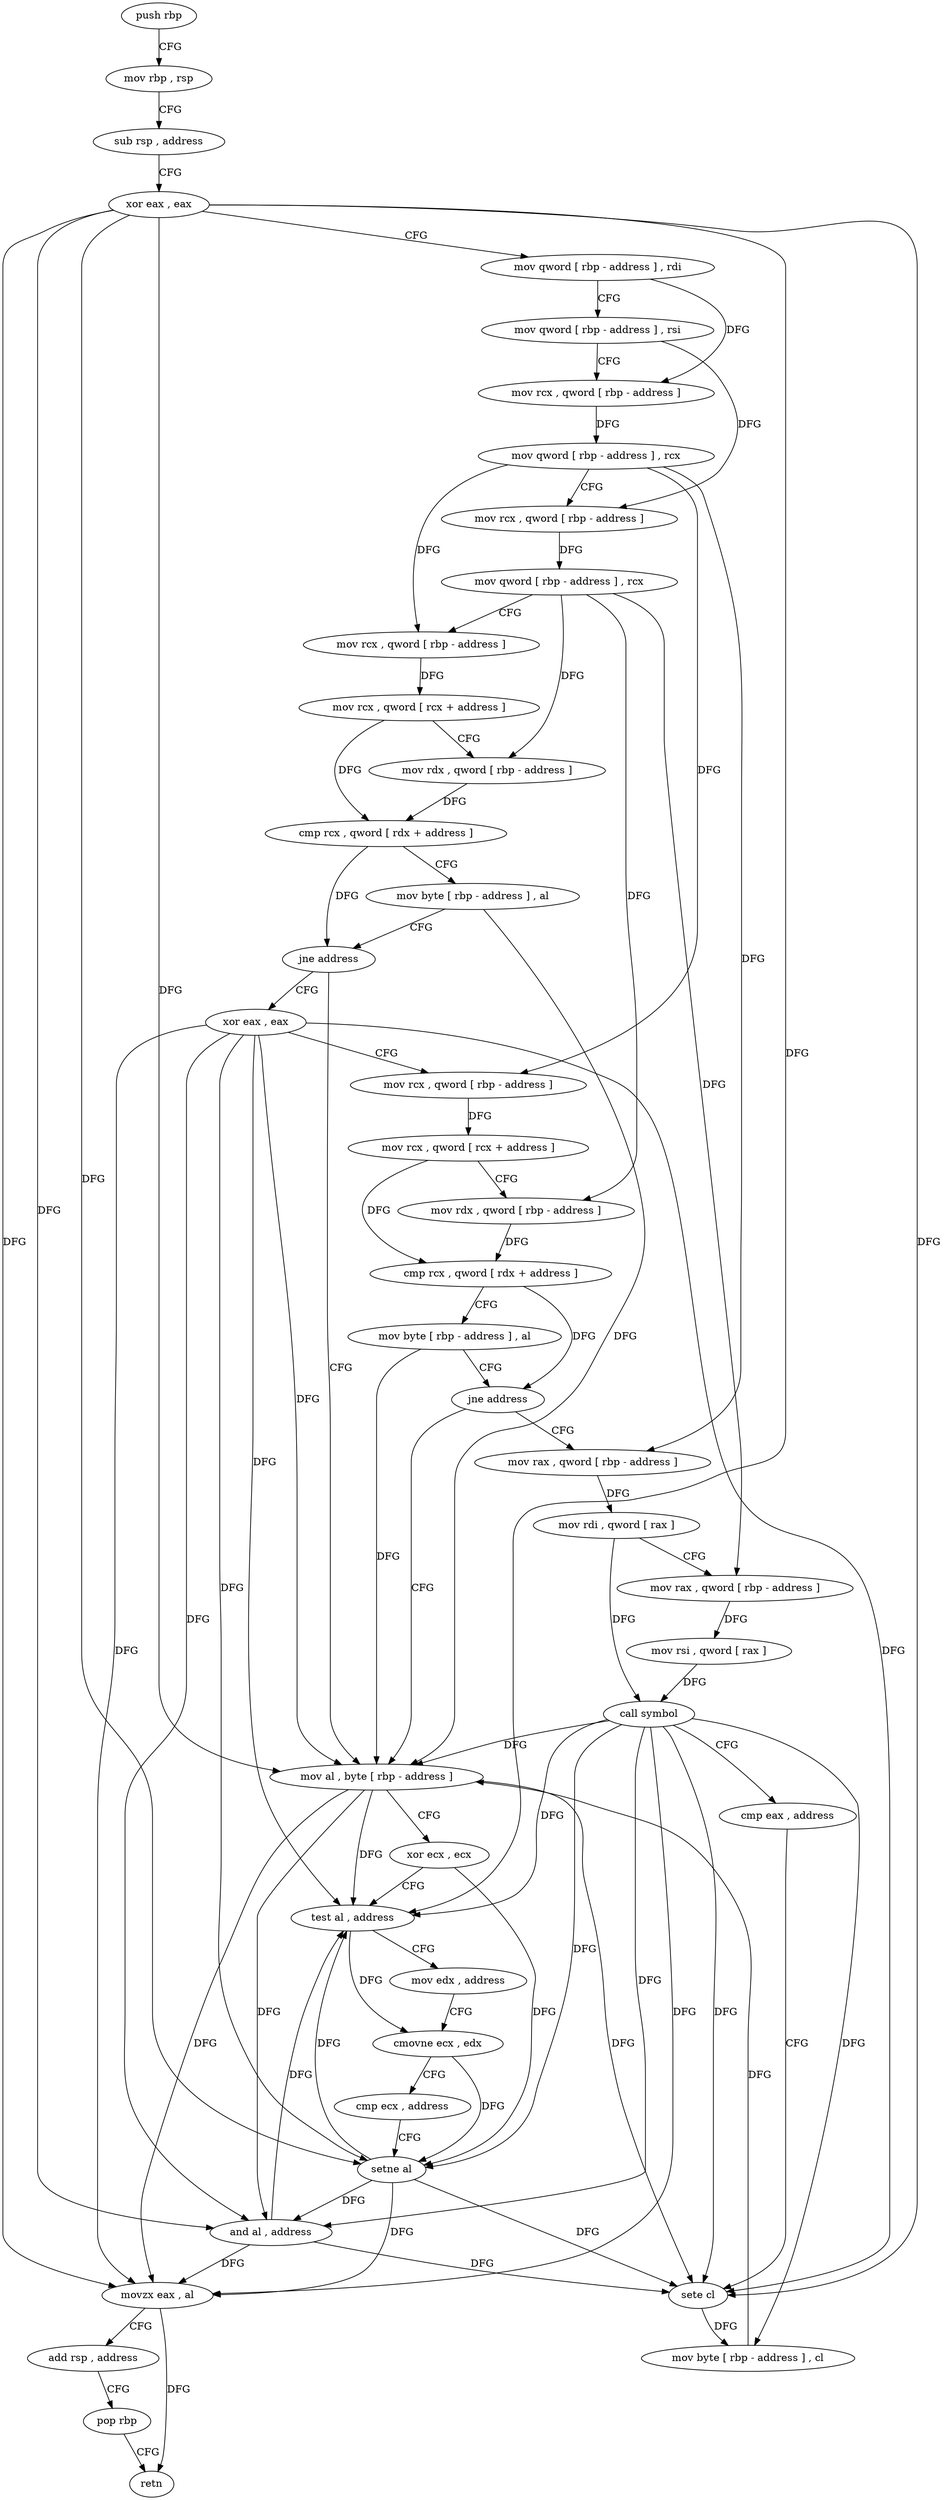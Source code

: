 digraph "func" {
"4272896" [label = "push rbp" ]
"4272897" [label = "mov rbp , rsp" ]
"4272900" [label = "sub rsp , address" ]
"4272904" [label = "xor eax , eax" ]
"4272906" [label = "mov qword [ rbp - address ] , rdi" ]
"4272910" [label = "mov qword [ rbp - address ] , rsi" ]
"4272914" [label = "mov rcx , qword [ rbp - address ]" ]
"4272918" [label = "mov qword [ rbp - address ] , rcx" ]
"4272922" [label = "mov rcx , qword [ rbp - address ]" ]
"4272926" [label = "mov qword [ rbp - address ] , rcx" ]
"4272930" [label = "mov rcx , qword [ rbp - address ]" ]
"4272934" [label = "mov rcx , qword [ rcx + address ]" ]
"4272938" [label = "mov rdx , qword [ rbp - address ]" ]
"4272942" [label = "cmp rcx , qword [ rdx + address ]" ]
"4272946" [label = "mov byte [ rbp - address ] , al" ]
"4272949" [label = "jne address" ]
"4273010" [label = "mov al , byte [ rbp - address ]" ]
"4272955" [label = "xor eax , eax" ]
"4273013" [label = "xor ecx , ecx" ]
"4273015" [label = "test al , address" ]
"4273017" [label = "mov edx , address" ]
"4273022" [label = "cmovne ecx , edx" ]
"4273025" [label = "cmp ecx , address" ]
"4273028" [label = "setne al" ]
"4273031" [label = "and al , address" ]
"4273033" [label = "movzx eax , al" ]
"4273036" [label = "add rsp , address" ]
"4273040" [label = "pop rbp" ]
"4273041" [label = "retn" ]
"4272957" [label = "mov rcx , qword [ rbp - address ]" ]
"4272961" [label = "mov rcx , qword [ rcx + address ]" ]
"4272965" [label = "mov rdx , qword [ rbp - address ]" ]
"4272969" [label = "cmp rcx , qword [ rdx + address ]" ]
"4272973" [label = "mov byte [ rbp - address ] , al" ]
"4272976" [label = "jne address" ]
"4272982" [label = "mov rax , qword [ rbp - address ]" ]
"4272986" [label = "mov rdi , qword [ rax ]" ]
"4272989" [label = "mov rax , qword [ rbp - address ]" ]
"4272993" [label = "mov rsi , qword [ rax ]" ]
"4272996" [label = "call symbol" ]
"4273001" [label = "cmp eax , address" ]
"4273004" [label = "sete cl" ]
"4273007" [label = "mov byte [ rbp - address ] , cl" ]
"4272896" -> "4272897" [ label = "CFG" ]
"4272897" -> "4272900" [ label = "CFG" ]
"4272900" -> "4272904" [ label = "CFG" ]
"4272904" -> "4272906" [ label = "CFG" ]
"4272904" -> "4273010" [ label = "DFG" ]
"4272904" -> "4273015" [ label = "DFG" ]
"4272904" -> "4273028" [ label = "DFG" ]
"4272904" -> "4273031" [ label = "DFG" ]
"4272904" -> "4273033" [ label = "DFG" ]
"4272904" -> "4273004" [ label = "DFG" ]
"4272906" -> "4272910" [ label = "CFG" ]
"4272906" -> "4272914" [ label = "DFG" ]
"4272910" -> "4272914" [ label = "CFG" ]
"4272910" -> "4272922" [ label = "DFG" ]
"4272914" -> "4272918" [ label = "DFG" ]
"4272918" -> "4272922" [ label = "CFG" ]
"4272918" -> "4272930" [ label = "DFG" ]
"4272918" -> "4272957" [ label = "DFG" ]
"4272918" -> "4272982" [ label = "DFG" ]
"4272922" -> "4272926" [ label = "DFG" ]
"4272926" -> "4272930" [ label = "CFG" ]
"4272926" -> "4272938" [ label = "DFG" ]
"4272926" -> "4272965" [ label = "DFG" ]
"4272926" -> "4272989" [ label = "DFG" ]
"4272930" -> "4272934" [ label = "DFG" ]
"4272934" -> "4272938" [ label = "CFG" ]
"4272934" -> "4272942" [ label = "DFG" ]
"4272938" -> "4272942" [ label = "DFG" ]
"4272942" -> "4272946" [ label = "CFG" ]
"4272942" -> "4272949" [ label = "DFG" ]
"4272946" -> "4272949" [ label = "CFG" ]
"4272946" -> "4273010" [ label = "DFG" ]
"4272949" -> "4273010" [ label = "CFG" ]
"4272949" -> "4272955" [ label = "CFG" ]
"4273010" -> "4273013" [ label = "CFG" ]
"4273010" -> "4273015" [ label = "DFG" ]
"4273010" -> "4273031" [ label = "DFG" ]
"4273010" -> "4273033" [ label = "DFG" ]
"4273010" -> "4273004" [ label = "DFG" ]
"4272955" -> "4272957" [ label = "CFG" ]
"4272955" -> "4273015" [ label = "DFG" ]
"4272955" -> "4273010" [ label = "DFG" ]
"4272955" -> "4273028" [ label = "DFG" ]
"4272955" -> "4273031" [ label = "DFG" ]
"4272955" -> "4273033" [ label = "DFG" ]
"4272955" -> "4273004" [ label = "DFG" ]
"4273013" -> "4273015" [ label = "CFG" ]
"4273013" -> "4273028" [ label = "DFG" ]
"4273015" -> "4273017" [ label = "CFG" ]
"4273015" -> "4273022" [ label = "DFG" ]
"4273017" -> "4273022" [ label = "CFG" ]
"4273022" -> "4273025" [ label = "CFG" ]
"4273022" -> "4273028" [ label = "DFG" ]
"4273025" -> "4273028" [ label = "CFG" ]
"4273028" -> "4273031" [ label = "DFG" ]
"4273028" -> "4273015" [ label = "DFG" ]
"4273028" -> "4273033" [ label = "DFG" ]
"4273028" -> "4273004" [ label = "DFG" ]
"4273031" -> "4273033" [ label = "DFG" ]
"4273031" -> "4273015" [ label = "DFG" ]
"4273031" -> "4273004" [ label = "DFG" ]
"4273033" -> "4273036" [ label = "CFG" ]
"4273033" -> "4273041" [ label = "DFG" ]
"4273036" -> "4273040" [ label = "CFG" ]
"4273040" -> "4273041" [ label = "CFG" ]
"4272957" -> "4272961" [ label = "DFG" ]
"4272961" -> "4272965" [ label = "CFG" ]
"4272961" -> "4272969" [ label = "DFG" ]
"4272965" -> "4272969" [ label = "DFG" ]
"4272969" -> "4272973" [ label = "CFG" ]
"4272969" -> "4272976" [ label = "DFG" ]
"4272973" -> "4272976" [ label = "CFG" ]
"4272973" -> "4273010" [ label = "DFG" ]
"4272976" -> "4273010" [ label = "CFG" ]
"4272976" -> "4272982" [ label = "CFG" ]
"4272982" -> "4272986" [ label = "DFG" ]
"4272986" -> "4272989" [ label = "CFG" ]
"4272986" -> "4272996" [ label = "DFG" ]
"4272989" -> "4272993" [ label = "DFG" ]
"4272993" -> "4272996" [ label = "DFG" ]
"4272996" -> "4273001" [ label = "CFG" ]
"4272996" -> "4273015" [ label = "DFG" ]
"4272996" -> "4273031" [ label = "DFG" ]
"4272996" -> "4273033" [ label = "DFG" ]
"4272996" -> "4273010" [ label = "DFG" ]
"4272996" -> "4273028" [ label = "DFG" ]
"4272996" -> "4273004" [ label = "DFG" ]
"4272996" -> "4273007" [ label = "DFG" ]
"4273001" -> "4273004" [ label = "CFG" ]
"4273004" -> "4273007" [ label = "DFG" ]
"4273007" -> "4273010" [ label = "DFG" ]
}
